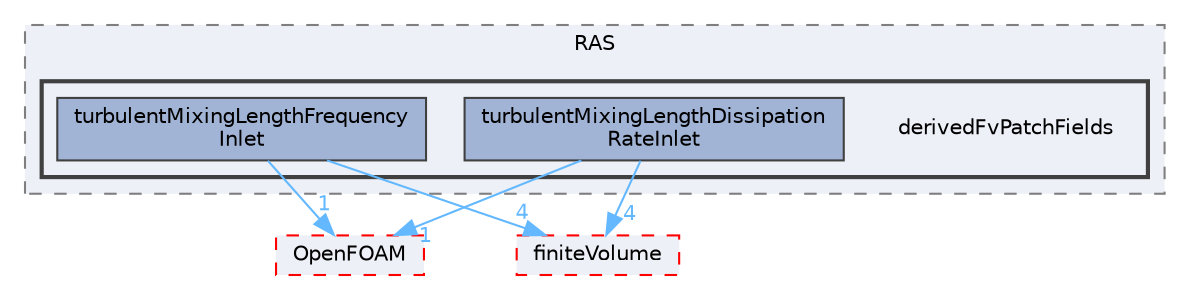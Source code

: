 digraph "src/TurbulenceModels/turbulenceModels/RAS/derivedFvPatchFields"
{
 // LATEX_PDF_SIZE
  bgcolor="transparent";
  edge [fontname=Helvetica,fontsize=10,labelfontname=Helvetica,labelfontsize=10];
  node [fontname=Helvetica,fontsize=10,shape=box,height=0.2,width=0.4];
  compound=true
  subgraph clusterdir_adfb94148fb30832cafb0debb79458ba {
    graph [ bgcolor="#edf0f7", pencolor="grey50", label="RAS", fontname=Helvetica,fontsize=10 style="filled,dashed", URL="dir_adfb94148fb30832cafb0debb79458ba.html",tooltip=""]
  subgraph clusterdir_22069f5775fb39fd683a4fab70e8b0be {
    graph [ bgcolor="#edf0f7", pencolor="grey25", label="", fontname=Helvetica,fontsize=10 style="filled,bold", URL="dir_22069f5775fb39fd683a4fab70e8b0be.html",tooltip=""]
    dir_22069f5775fb39fd683a4fab70e8b0be [shape=plaintext, label="derivedFvPatchFields"];
  dir_a93598cd4c777fdffb5d60299306f011 [label="turbulentMixingLengthDissipation\lRateInlet", fillcolor="#a2b4d6", color="grey25", style="filled", URL="dir_a93598cd4c777fdffb5d60299306f011.html",tooltip=""];
  dir_5e8db13e983c22af8278301a2f237435 [label="turbulentMixingLengthFrequency\lInlet", fillcolor="#a2b4d6", color="grey25", style="filled", URL="dir_5e8db13e983c22af8278301a2f237435.html",tooltip=""];
  }
  }
  dir_c5473ff19b20e6ec4dfe5c310b3778a8 [label="OpenFOAM", fillcolor="#edf0f7", color="red", style="filled,dashed", URL="dir_c5473ff19b20e6ec4dfe5c310b3778a8.html",tooltip=""];
  dir_9bd15774b555cf7259a6fa18f99fe99b [label="finiteVolume", fillcolor="#edf0f7", color="red", style="filled,dashed", URL="dir_9bd15774b555cf7259a6fa18f99fe99b.html",tooltip=""];
  dir_a93598cd4c777fdffb5d60299306f011->dir_9bd15774b555cf7259a6fa18f99fe99b [headlabel="4", labeldistance=1.5 headhref="dir_004157_001387.html" href="dir_004157_001387.html" color="steelblue1" fontcolor="steelblue1"];
  dir_a93598cd4c777fdffb5d60299306f011->dir_c5473ff19b20e6ec4dfe5c310b3778a8 [headlabel="1", labeldistance=1.5 headhref="dir_004157_002695.html" href="dir_004157_002695.html" color="steelblue1" fontcolor="steelblue1"];
  dir_5e8db13e983c22af8278301a2f237435->dir_9bd15774b555cf7259a6fa18f99fe99b [headlabel="4", labeldistance=1.5 headhref="dir_004158_001387.html" href="dir_004158_001387.html" color="steelblue1" fontcolor="steelblue1"];
  dir_5e8db13e983c22af8278301a2f237435->dir_c5473ff19b20e6ec4dfe5c310b3778a8 [headlabel="1", labeldistance=1.5 headhref="dir_004158_002695.html" href="dir_004158_002695.html" color="steelblue1" fontcolor="steelblue1"];
}
